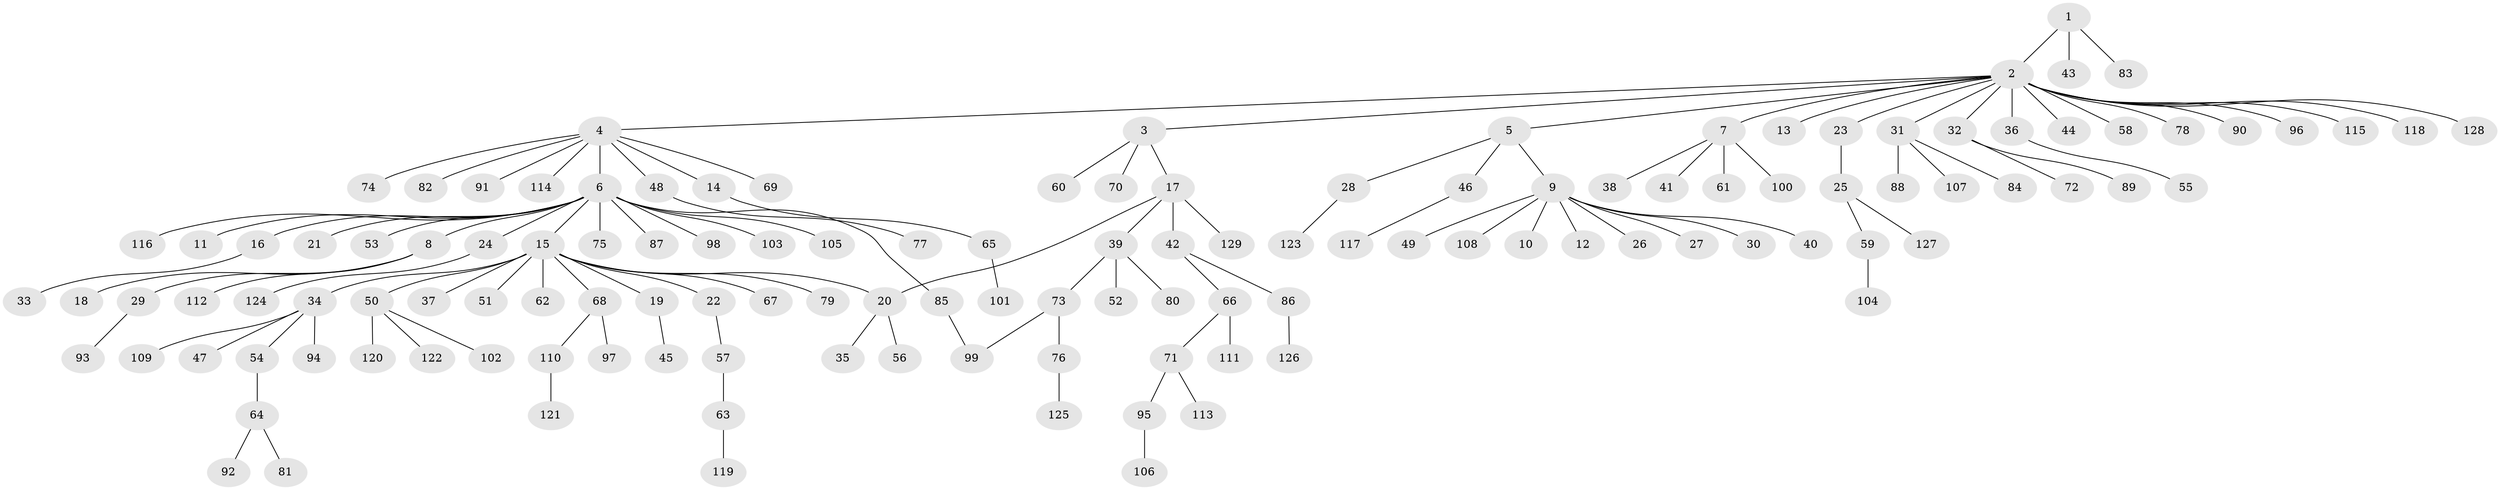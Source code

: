 // coarse degree distribution, {2: 0.25, 9: 0.019230769230769232, 3: 0.11538461538461539, 4: 0.057692307692307696, 6: 0.019230769230769232, 1: 0.5192307692307693, 8: 0.019230769230769232}
// Generated by graph-tools (version 1.1) at 2025/50/03/04/25 22:50:15]
// undirected, 129 vertices, 130 edges
graph export_dot {
  node [color=gray90,style=filled];
  1;
  2;
  3;
  4;
  5;
  6;
  7;
  8;
  9;
  10;
  11;
  12;
  13;
  14;
  15;
  16;
  17;
  18;
  19;
  20;
  21;
  22;
  23;
  24;
  25;
  26;
  27;
  28;
  29;
  30;
  31;
  32;
  33;
  34;
  35;
  36;
  37;
  38;
  39;
  40;
  41;
  42;
  43;
  44;
  45;
  46;
  47;
  48;
  49;
  50;
  51;
  52;
  53;
  54;
  55;
  56;
  57;
  58;
  59;
  60;
  61;
  62;
  63;
  64;
  65;
  66;
  67;
  68;
  69;
  70;
  71;
  72;
  73;
  74;
  75;
  76;
  77;
  78;
  79;
  80;
  81;
  82;
  83;
  84;
  85;
  86;
  87;
  88;
  89;
  90;
  91;
  92;
  93;
  94;
  95;
  96;
  97;
  98;
  99;
  100;
  101;
  102;
  103;
  104;
  105;
  106;
  107;
  108;
  109;
  110;
  111;
  112;
  113;
  114;
  115;
  116;
  117;
  118;
  119;
  120;
  121;
  122;
  123;
  124;
  125;
  126;
  127;
  128;
  129;
  1 -- 2;
  1 -- 43;
  1 -- 83;
  2 -- 3;
  2 -- 4;
  2 -- 5;
  2 -- 7;
  2 -- 13;
  2 -- 23;
  2 -- 31;
  2 -- 32;
  2 -- 36;
  2 -- 44;
  2 -- 58;
  2 -- 78;
  2 -- 90;
  2 -- 96;
  2 -- 115;
  2 -- 118;
  2 -- 128;
  3 -- 17;
  3 -- 60;
  3 -- 70;
  4 -- 6;
  4 -- 14;
  4 -- 48;
  4 -- 69;
  4 -- 74;
  4 -- 82;
  4 -- 91;
  4 -- 114;
  5 -- 9;
  5 -- 28;
  5 -- 46;
  6 -- 8;
  6 -- 11;
  6 -- 15;
  6 -- 16;
  6 -- 21;
  6 -- 24;
  6 -- 53;
  6 -- 75;
  6 -- 85;
  6 -- 87;
  6 -- 98;
  6 -- 103;
  6 -- 105;
  6 -- 116;
  7 -- 38;
  7 -- 41;
  7 -- 61;
  7 -- 100;
  8 -- 18;
  8 -- 29;
  8 -- 112;
  9 -- 10;
  9 -- 12;
  9 -- 26;
  9 -- 27;
  9 -- 30;
  9 -- 40;
  9 -- 49;
  9 -- 108;
  14 -- 65;
  15 -- 19;
  15 -- 20;
  15 -- 22;
  15 -- 34;
  15 -- 37;
  15 -- 50;
  15 -- 51;
  15 -- 62;
  15 -- 67;
  15 -- 68;
  15 -- 79;
  16 -- 33;
  17 -- 20;
  17 -- 39;
  17 -- 42;
  17 -- 129;
  19 -- 45;
  20 -- 35;
  20 -- 56;
  22 -- 57;
  23 -- 25;
  24 -- 124;
  25 -- 59;
  25 -- 127;
  28 -- 123;
  29 -- 93;
  31 -- 84;
  31 -- 88;
  31 -- 107;
  32 -- 72;
  32 -- 89;
  34 -- 47;
  34 -- 54;
  34 -- 94;
  34 -- 109;
  36 -- 55;
  39 -- 52;
  39 -- 73;
  39 -- 80;
  42 -- 66;
  42 -- 86;
  46 -- 117;
  48 -- 77;
  50 -- 102;
  50 -- 120;
  50 -- 122;
  54 -- 64;
  57 -- 63;
  59 -- 104;
  63 -- 119;
  64 -- 81;
  64 -- 92;
  65 -- 101;
  66 -- 71;
  66 -- 111;
  68 -- 97;
  68 -- 110;
  71 -- 95;
  71 -- 113;
  73 -- 76;
  73 -- 99;
  76 -- 125;
  85 -- 99;
  86 -- 126;
  95 -- 106;
  110 -- 121;
}
